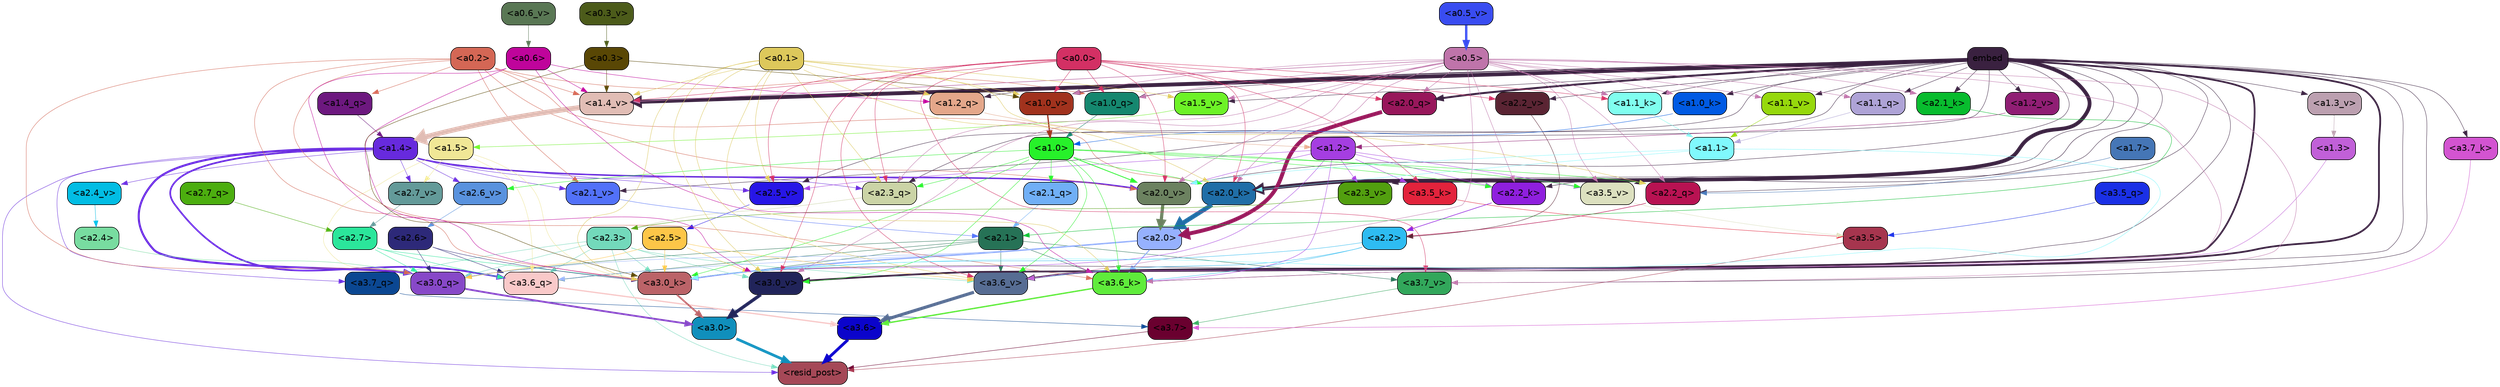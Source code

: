 strict digraph "" {
	graph [bgcolor=transparent,
		layout=dot,
		overlap=false,
		splines=true
	];
	"<a3.7>"	[color=black,
		fillcolor="#6a002f",
		fontname=Helvetica,
		shape=box,
		style="filled, rounded"];
	"<resid_post>"	[color=black,
		fillcolor="#a54857",
		fontname=Helvetica,
		shape=box,
		style="filled, rounded"];
	"<a3.7>" -> "<resid_post>"	[color="#6a002f",
		penwidth=0.6239100098609924];
	"<a3.6>"	[color=black,
		fillcolor="#0b04cb",
		fontname=Helvetica,
		shape=box,
		style="filled, rounded"];
	"<a3.6>" -> "<resid_post>"	[color="#0b04cb",
		penwidth=4.569062113761902];
	"<a3.5>"	[color=black,
		fillcolor="#a6354e",
		fontname=Helvetica,
		shape=box,
		style="filled, rounded"];
	"<a3.5>" -> "<resid_post>"	[color="#a6354e",
		penwidth=0.6];
	"<a3.0>"	[color=black,
		fillcolor="#108fbc",
		fontname=Helvetica,
		shape=box,
		style="filled, rounded"];
	"<a3.0>" -> "<resid_post>"	[color="#108fbc",
		penwidth=4.283544182777405];
	"<a2.3>"	[color=black,
		fillcolor="#73d9bb",
		fontname=Helvetica,
		shape=box,
		style="filled, rounded"];
	"<a2.3>" -> "<resid_post>"	[color="#73d9bb",
		penwidth=0.6];
	"<a3.7_q>"	[color=black,
		fillcolor="#0b4792",
		fontname=Helvetica,
		shape=box,
		style="filled, rounded"];
	"<a2.3>" -> "<a3.7_q>"	[color="#73d9bb",
		penwidth=0.6];
	"<a3.6_q>"	[color=black,
		fillcolor="#f9c9c9",
		fontname=Helvetica,
		shape=box,
		style="filled, rounded"];
	"<a2.3>" -> "<a3.6_q>"	[color="#73d9bb",
		penwidth=0.6];
	"<a3.0_q>"	[color=black,
		fillcolor="#8748c8",
		fontname=Helvetica,
		shape=box,
		style="filled, rounded"];
	"<a2.3>" -> "<a3.0_q>"	[color="#73d9bb",
		penwidth=0.6];
	"<a3.0_k>"	[color=black,
		fillcolor="#bb6368",
		fontname=Helvetica,
		shape=box,
		style="filled, rounded"];
	"<a2.3>" -> "<a3.0_k>"	[color="#73d9bb",
		penwidth=0.6];
	"<a3.6_v>"	[color=black,
		fillcolor="#576d93",
		fontname=Helvetica,
		shape=box,
		style="filled, rounded"];
	"<a2.3>" -> "<a3.6_v>"	[color="#73d9bb",
		penwidth=0.6];
	"<a3.0_v>"	[color=black,
		fillcolor="#21245a",
		fontname=Helvetica,
		shape=box,
		style="filled, rounded"];
	"<a2.3>" -> "<a3.0_v>"	[color="#73d9bb",
		penwidth=0.6];
	"<a1.4>"	[color=black,
		fillcolor="#672add",
		fontname=Helvetica,
		shape=box,
		style="filled, rounded"];
	"<a1.4>" -> "<resid_post>"	[color="#672add",
		penwidth=0.6];
	"<a1.4>" -> "<a3.7_q>"	[color="#672add",
		penwidth=0.6];
	"<a1.4>" -> "<a3.6_q>"	[color="#672add",
		penwidth=2.6908124685287476];
	"<a1.4>" -> "<a3.0_q>"	[color="#672add",
		penwidth=3.32076895236969];
	"<a2.3_q>"	[color=black,
		fillcolor="#cbd4a6",
		fontname=Helvetica,
		shape=box,
		style="filled, rounded"];
	"<a1.4>" -> "<a2.3_q>"	[color="#672add",
		penwidth=0.6];
	"<a2.7_v>"	[color=black,
		fillcolor="#639a99",
		fontname=Helvetica,
		shape=box,
		style="filled, rounded"];
	"<a1.4>" -> "<a2.7_v>"	[color="#672add",
		penwidth=0.6];
	"<a2.6_v>"	[color=black,
		fillcolor="#5992de",
		fontname=Helvetica,
		shape=box,
		style="filled, rounded"];
	"<a1.4>" -> "<a2.6_v>"	[color="#672add",
		penwidth=0.6];
	"<a2.5_v>"	[color=black,
		fillcolor="#2716e7",
		fontname=Helvetica,
		shape=box,
		style="filled, rounded"];
	"<a1.4>" -> "<a2.5_v>"	[color="#672add",
		penwidth=0.6];
	"<a2.4_v>"	[color=black,
		fillcolor="#02bde4",
		fontname=Helvetica,
		shape=box,
		style="filled, rounded"];
	"<a1.4>" -> "<a2.4_v>"	[color="#672add",
		penwidth=0.6];
	"<a2.1_v>"	[color=black,
		fillcolor="#5271f9",
		fontname=Helvetica,
		shape=box,
		style="filled, rounded"];
	"<a1.4>" -> "<a2.1_v>"	[color="#672add",
		penwidth=0.6];
	"<a2.0_v>"	[color=black,
		fillcolor="#6c8260",
		fontname=Helvetica,
		shape=box,
		style="filled, rounded"];
	"<a1.4>" -> "<a2.0_v>"	[color="#672add",
		penwidth=2.3065454959869385];
	"<a3.7_q>" -> "<a3.7>"	[color="#0b4792",
		penwidth=0.6];
	"<a3.6_q>" -> "<a3.6>"	[color="#f9c9c9",
		penwidth=2.03758105635643];
	"<a3.5_q>"	[color=black,
		fillcolor="#1a30e6",
		fontname=Helvetica,
		shape=box,
		style="filled, rounded"];
	"<a3.5_q>" -> "<a3.5>"	[color="#1a30e6",
		penwidth=0.6];
	"<a3.0_q>" -> "<a3.0>"	[color="#8748c8",
		penwidth=2.8638100624084473];
	"<a3.7_k>"	[color=black,
		fillcolor="#d354d1",
		fontname=Helvetica,
		shape=box,
		style="filled, rounded"];
	"<a3.7_k>" -> "<a3.7>"	[color="#d354d1",
		penwidth=0.6];
	"<a3.6_k>"	[color=black,
		fillcolor="#5fec3b",
		fontname=Helvetica,
		shape=box,
		style="filled, rounded"];
	"<a3.6_k>" -> "<a3.6>"	[color="#5fec3b",
		penwidth=2.174198240041733];
	"<a3.5_k>"	[color=black,
		fillcolor="#e3233c",
		fontname=Helvetica,
		shape=box,
		style="filled, rounded"];
	"<a3.5_k>" -> "<a3.5>"	[color="#e3233c",
		penwidth=0.6];
	"<a3.0_k>" -> "<a3.0>"	[color="#bb6368",
		penwidth=2.6274144649505615];
	"<a3.7_v>"	[color=black,
		fillcolor="#32a75b",
		fontname=Helvetica,
		shape=box,
		style="filled, rounded"];
	"<a3.7_v>" -> "<a3.7>"	[color="#32a75b",
		penwidth=0.6];
	"<a3.6_v>" -> "<a3.6>"	[color="#576d93",
		penwidth=5.002329230308533];
	"<a3.5_v>"	[color=black,
		fillcolor="#dce0bf",
		fontname=Helvetica,
		shape=box,
		style="filled, rounded"];
	"<a3.5_v>" -> "<a3.5>"	[color="#dce0bf",
		penwidth=0.6];
	"<a3.0_v>" -> "<a3.0>"	[color="#21245a",
		penwidth=5.188832879066467];
	"<a2.7>"	[color=black,
		fillcolor="#2be69b",
		fontname=Helvetica,
		shape=box,
		style="filled, rounded"];
	"<a2.7>" -> "<a3.6_q>"	[color="#2be69b",
		penwidth=0.6];
	"<a2.7>" -> "<a3.0_q>"	[color="#2be69b",
		penwidth=0.6];
	"<a2.7>" -> "<a3.0_k>"	[color="#2be69b",
		penwidth=0.6];
	"<a2.6>"	[color=black,
		fillcolor="#2d2979",
		fontname=Helvetica,
		shape=box,
		style="filled, rounded"];
	"<a2.6>" -> "<a3.6_q>"	[color="#2d2979",
		penwidth=0.6];
	"<a2.6>" -> "<a3.0_q>"	[color="#2d2979",
		penwidth=0.6];
	"<a2.6>" -> "<a3.0_k>"	[color="#2d2979",
		penwidth=0.6];
	"<a2.1>"	[color=black,
		fillcolor="#267256",
		fontname=Helvetica,
		shape=box,
		style="filled, rounded"];
	"<a2.1>" -> "<a3.6_q>"	[color="#267256",
		penwidth=0.6];
	"<a2.1>" -> "<a3.0_q>"	[color="#267256",
		penwidth=0.6];
	"<a2.1>" -> "<a3.6_k>"	[color="#267256",
		penwidth=0.6];
	"<a2.1>" -> "<a3.0_k>"	[color="#267256",
		penwidth=0.6];
	"<a2.1>" -> "<a3.7_v>"	[color="#267256",
		penwidth=0.6];
	"<a2.1>" -> "<a3.6_v>"	[color="#267256",
		penwidth=0.6];
	"<a2.0>"	[color=black,
		fillcolor="#96b1fe",
		fontname=Helvetica,
		shape=box,
		style="filled, rounded"];
	"<a2.0>" -> "<a3.6_q>"	[color="#96b1fe",
		penwidth=0.6];
	"<a2.0>" -> "<a3.0_q>"	[color="#96b1fe",
		penwidth=0.6];
	"<a2.0>" -> "<a3.6_k>"	[color="#96b1fe",
		penwidth=1.6254686117172241];
	"<a2.0>" -> "<a3.0_k>"	[color="#96b1fe",
		penwidth=2.182972814887762];
	"<a1.5>"	[color=black,
		fillcolor="#f0e796",
		fontname=Helvetica,
		shape=box,
		style="filled, rounded"];
	"<a1.5>" -> "<a3.6_q>"	[color="#f0e796",
		penwidth=0.6];
	"<a1.5>" -> "<a3.0_q>"	[color="#f0e796",
		penwidth=0.6];
	"<a1.5>" -> "<a3.0_k>"	[color="#f0e796",
		penwidth=0.6];
	"<a1.5>" -> "<a2.7_v>"	[color="#f0e796",
		penwidth=0.6];
	"<a2.5>"	[color=black,
		fillcolor="#fdc648",
		fontname=Helvetica,
		shape=box,
		style="filled, rounded"];
	"<a2.5>" -> "<a3.0_q>"	[color="#fdc648",
		penwidth=0.6];
	"<a2.5>" -> "<a3.0_k>"	[color="#fdc648",
		penwidth=0.6];
	"<a2.5>" -> "<a3.6_v>"	[color="#fdc648",
		penwidth=0.6];
	"<a2.5>" -> "<a3.0_v>"	[color="#fdc648",
		penwidth=0.6];
	"<a2.4>"	[color=black,
		fillcolor="#78dca0",
		fontname=Helvetica,
		shape=box,
		style="filled, rounded"];
	"<a2.4>" -> "<a3.0_q>"	[color="#78dca0",
		penwidth=0.6];
	"<a0.2>"	[color=black,
		fillcolor="#d46755",
		fontname=Helvetica,
		shape=box,
		style="filled, rounded"];
	"<a0.2>" -> "<a3.0_q>"	[color="#d46755",
		penwidth=0.6];
	"<a0.2>" -> "<a3.6_k>"	[color="#d46755",
		penwidth=0.6];
	"<a0.2>" -> "<a3.0_k>"	[color="#d46755",
		penwidth=0.6];
	"<a2.0_k>"	[color=black,
		fillcolor="#206ea7",
		fontname=Helvetica,
		shape=box,
		style="filled, rounded"];
	"<a0.2>" -> "<a2.0_k>"	[color="#d46755",
		penwidth=0.6];
	"<a0.2>" -> "<a2.1_v>"	[color="#d46755",
		penwidth=0.6];
	"<a0.2>" -> "<a2.0_v>"	[color="#d46755",
		penwidth=0.6];
	"<a1.4_q>"	[color=black,
		fillcolor="#6d187f",
		fontname=Helvetica,
		shape=box,
		style="filled, rounded"];
	"<a0.2>" -> "<a1.4_q>"	[color="#d46755",
		penwidth=0.6];
	"<a1.0_q>"	[color=black,
		fillcolor="#15876f",
		fontname=Helvetica,
		shape=box,
		style="filled, rounded"];
	"<a0.2>" -> "<a1.0_q>"	[color="#d46755",
		penwidth=0.6];
	"<a1.4_v>"	[color=black,
		fillcolor="#e1bdb5",
		fontname=Helvetica,
		shape=box,
		style="filled, rounded"];
	"<a0.2>" -> "<a1.4_v>"	[color="#d46755",
		penwidth=0.6];
	embed	[color=black,
		fillcolor="#3a2140",
		fontname=Helvetica,
		shape=box,
		style="filled, rounded"];
	embed -> "<a3.7_k>"	[color="#3a2140",
		penwidth=0.6];
	embed -> "<a3.6_k>"	[color="#3a2140",
		penwidth=0.6];
	embed -> "<a3.0_k>"	[color="#3a2140",
		penwidth=0.6];
	embed -> "<a3.7_v>"	[color="#3a2140",
		penwidth=0.6];
	embed -> "<a3.6_v>"	[color="#3a2140",
		penwidth=2.809220314025879];
	embed -> "<a3.5_v>"	[color="#3a2140",
		penwidth=0.6];
	embed -> "<a3.0_v>"	[color="#3a2140",
		penwidth=2.754121422767639];
	embed -> "<a2.3_q>"	[color="#3a2140",
		penwidth=0.6];
	"<a2.2_q>"	[color=black,
		fillcolor="#b81252",
		fontname=Helvetica,
		shape=box,
		style="filled, rounded"];
	embed -> "<a2.2_q>"	[color="#3a2140",
		penwidth=0.6];
	"<a2.0_q>"	[color=black,
		fillcolor="#98175b",
		fontname=Helvetica,
		shape=box,
		style="filled, rounded"];
	embed -> "<a2.0_q>"	[color="#3a2140",
		penwidth=3.102177858352661];
	"<a2.2_k>"	[color=black,
		fillcolor="#8f1fde",
		fontname=Helvetica,
		shape=box,
		style="filled, rounded"];
	embed -> "<a2.2_k>"	[color="#3a2140",
		penwidth=0.6805839538574219];
	"<a2.1_k>"	[color=black,
		fillcolor="#08bc2e",
		fontname=Helvetica,
		shape=box,
		style="filled, rounded"];
	embed -> "<a2.1_k>"	[color="#3a2140",
		penwidth=0.6];
	embed -> "<a2.0_k>"	[color="#3a2140",
		penwidth=5.977519929409027];
	embed -> "<a2.5_v>"	[color="#3a2140",
		penwidth=0.6];
	"<a2.3_v>"	[color=black,
		fillcolor="#529f0f",
		fontname=Helvetica,
		shape=box,
		style="filled, rounded"];
	embed -> "<a2.3_v>"	[color="#3a2140",
		penwidth=0.6];
	"<a2.2_v>"	[color=black,
		fillcolor="#5a2433",
		fontname=Helvetica,
		shape=box,
		style="filled, rounded"];
	embed -> "<a2.2_v>"	[color="#3a2140",
		penwidth=0.6436443328857422];
	embed -> "<a2.1_v>"	[color="#3a2140",
		penwidth=0.6];
	embed -> "<a2.0_v>"	[color="#3a2140",
		penwidth=0.6];
	"<a1.2_q>"	[color=black,
		fillcolor="#e4a78a",
		fontname=Helvetica,
		shape=box,
		style="filled, rounded"];
	embed -> "<a1.2_q>"	[color="#3a2140",
		penwidth=0.6224298477172852];
	"<a1.1_q>"	[color=black,
		fillcolor="#aea3d6",
		fontname=Helvetica,
		shape=box,
		style="filled, rounded"];
	embed -> "<a1.1_q>"	[color="#3a2140",
		penwidth=0.6];
	embed -> "<a1.0_q>"	[color="#3a2140",
		penwidth=0.6];
	"<a1.1_k>"	[color=black,
		fillcolor="#80feef",
		fontname=Helvetica,
		shape=box,
		style="filled, rounded"];
	embed -> "<a1.1_k>"	[color="#3a2140",
		penwidth=0.6];
	"<a1.0_k>"	[color=black,
		fillcolor="#005ae3",
		fontname=Helvetica,
		shape=box,
		style="filled, rounded"];
	embed -> "<a1.0_k>"	[color="#3a2140",
		penwidth=0.6];
	"<a1.5_v>"	[color=black,
		fillcolor="#6df227",
		fontname=Helvetica,
		shape=box,
		style="filled, rounded"];
	embed -> "<a1.5_v>"	[color="#3a2140",
		penwidth=0.6];
	embed -> "<a1.4_v>"	[color="#3a2140",
		penwidth=6.155339062213898];
	"<a1.3_v>"	[color=black,
		fillcolor="#bca0b0",
		fontname=Helvetica,
		shape=box,
		style="filled, rounded"];
	embed -> "<a1.3_v>"	[color="#3a2140",
		penwidth=0.6];
	"<a1.2_v>"	[color=black,
		fillcolor="#901e74",
		fontname=Helvetica,
		shape=box,
		style="filled, rounded"];
	embed -> "<a1.2_v>"	[color="#3a2140",
		penwidth=0.6];
	"<a1.1_v>"	[color=black,
		fillcolor="#96d80c",
		fontname=Helvetica,
		shape=box,
		style="filled, rounded"];
	embed -> "<a1.1_v>"	[color="#3a2140",
		penwidth=0.6];
	"<a1.0_v>"	[color=black,
		fillcolor="#a1321d",
		fontname=Helvetica,
		shape=box,
		style="filled, rounded"];
	embed -> "<a1.0_v>"	[color="#3a2140",
		penwidth=1.3890299797058105];
	"<a2.2>"	[color=black,
		fillcolor="#2ebcf2",
		fontname=Helvetica,
		shape=box,
		style="filled, rounded"];
	"<a2.2>" -> "<a3.6_k>"	[color="#2ebcf2",
		penwidth=0.6];
	"<a2.2>" -> "<a3.0_k>"	[color="#2ebcf2",
		penwidth=0.6065438985824585];
	"<a2.2>" -> "<a3.6_v>"	[color="#2ebcf2",
		penwidth=0.6];
	"<a1.2>"	[color=black,
		fillcolor="#a53ee1",
		fontname=Helvetica,
		shape=box,
		style="filled, rounded"];
	"<a1.2>" -> "<a3.6_k>"	[color="#a53ee1",
		penwidth=0.6];
	"<a1.2>" -> "<a3.5_k>"	[color="#a53ee1",
		penwidth=0.6];
	"<a1.2>" -> "<a3.0_k>"	[color="#a53ee1",
		penwidth=0.6];
	"<a1.2>" -> "<a3.5_v>"	[color="#a53ee1",
		penwidth=0.6];
	"<a1.2>" -> "<a2.2_k>"	[color="#a53ee1",
		penwidth=0.6];
	"<a1.2>" -> "<a2.5_v>"	[color="#a53ee1",
		penwidth=0.6];
	"<a1.2>" -> "<a2.3_v>"	[color="#a53ee1",
		penwidth=0.6];
	"<a1.2>" -> "<a2.0_v>"	[color="#a53ee1",
		penwidth=0.6];
	"<a1.0>"	[color=black,
		fillcolor="#27f12a",
		fontname=Helvetica,
		shape=box,
		style="filled, rounded"];
	"<a1.0>" -> "<a3.6_k>"	[color="#27f12a",
		penwidth=0.6];
	"<a1.0>" -> "<a3.0_k>"	[color="#27f12a",
		penwidth=0.6];
	"<a1.0>" -> "<a3.6_v>"	[color="#27f12a",
		penwidth=0.6];
	"<a1.0>" -> "<a3.5_v>"	[color="#27f12a",
		penwidth=0.6];
	"<a1.0>" -> "<a3.0_v>"	[color="#27f12a",
		penwidth=0.6];
	"<a1.0>" -> "<a2.3_q>"	[color="#27f12a",
		penwidth=0.6];
	"<a1.0>" -> "<a2.2_q>"	[color="#27f12a",
		penwidth=0.6];
	"<a2.1_q>"	[color=black,
		fillcolor="#70aff6",
		fontname=Helvetica,
		shape=box,
		style="filled, rounded"];
	"<a1.0>" -> "<a2.1_q>"	[color="#27f12a",
		penwidth=0.6];
	"<a1.0>" -> "<a2.2_k>"	[color="#27f12a",
		penwidth=0.6];
	"<a1.0>" -> "<a2.0_k>"	[color="#27f12a",
		penwidth=0.6];
	"<a1.0>" -> "<a2.6_v>"	[color="#27f12a",
		penwidth=0.6];
	"<a1.0>" -> "<a2.0_v>"	[color="#27f12a",
		penwidth=1.2192587852478027];
	"<a0.6>"	[color=black,
		fillcolor="#bf049b",
		fontname=Helvetica,
		shape=box,
		style="filled, rounded"];
	"<a0.6>" -> "<a3.6_k>"	[color="#bf049b",
		penwidth=0.6];
	"<a0.6>" -> "<a3.0_k>"	[color="#bf049b",
		penwidth=0.6];
	"<a0.6>" -> "<a3.0_v>"	[color="#bf049b",
		penwidth=0.6];
	"<a0.6>" -> "<a1.2_q>"	[color="#bf049b",
		penwidth=0.6];
	"<a0.6>" -> "<a1.4_v>"	[color="#bf049b",
		penwidth=0.6];
	"<a0.5>"	[color=black,
		fillcolor="#bf74aa",
		fontname=Helvetica,
		shape=box,
		style="filled, rounded"];
	"<a0.5>" -> "<a3.6_k>"	[color="#bf74aa",
		penwidth=0.6];
	"<a0.5>" -> "<a3.7_v>"	[color="#bf74aa",
		penwidth=0.6];
	"<a0.5>" -> "<a3.6_v>"	[color="#bf74aa",
		penwidth=0.6];
	"<a0.5>" -> "<a3.5_v>"	[color="#bf74aa",
		penwidth=0.6];
	"<a0.5>" -> "<a3.0_v>"	[color="#bf74aa",
		penwidth=0.6120390892028809];
	"<a0.5>" -> "<a2.3_q>"	[color="#bf74aa",
		penwidth=0.6];
	"<a0.5>" -> "<a2.2_q>"	[color="#bf74aa",
		penwidth=0.6];
	"<a0.5>" -> "<a2.0_q>"	[color="#bf74aa",
		penwidth=0.6];
	"<a0.5>" -> "<a2.2_k>"	[color="#bf74aa",
		penwidth=0.6];
	"<a0.5>" -> "<a2.1_k>"	[color="#bf74aa",
		penwidth=0.6];
	"<a0.5>" -> "<a2.0_k>"	[color="#bf74aa",
		penwidth=0.658348560333252];
	"<a0.5>" -> "<a2.0_v>"	[color="#bf74aa",
		penwidth=0.6];
	"<a0.5>" -> "<a1.1_q>"	[color="#bf74aa",
		penwidth=0.6];
	"<a0.5>" -> "<a1.0_q>"	[color="#bf74aa",
		penwidth=0.6];
	"<a0.5>" -> "<a1.1_k>"	[color="#bf74aa",
		penwidth=0.6];
	"<a0.5>" -> "<a1.0_k>"	[color="#bf74aa",
		penwidth=0.6];
	"<a0.5>" -> "<a1.5_v>"	[color="#bf74aa",
		penwidth=0.6];
	"<a0.5>" -> "<a1.4_v>"	[color="#bf74aa",
		penwidth=0.9002184867858887];
	"<a0.5>" -> "<a1.1_v>"	[color="#bf74aa",
		penwidth=0.6];
	"<a0.5>" -> "<a1.0_v>"	[color="#bf74aa",
		penwidth=0.6];
	"<a0.1>"	[color=black,
		fillcolor="#ddc85b",
		fontname=Helvetica,
		shape=box,
		style="filled, rounded"];
	"<a0.1>" -> "<a3.6_k>"	[color="#ddc85b",
		penwidth=0.6];
	"<a0.1>" -> "<a3.0_k>"	[color="#ddc85b",
		penwidth=0.6];
	"<a0.1>" -> "<a3.6_v>"	[color="#ddc85b",
		penwidth=0.6];
	"<a0.1>" -> "<a3.0_v>"	[color="#ddc85b",
		penwidth=0.6];
	"<a0.1>" -> "<a2.3_q>"	[color="#ddc85b",
		penwidth=0.6];
	"<a0.1>" -> "<a2.2_q>"	[color="#ddc85b",
		penwidth=0.6];
	"<a0.1>" -> "<a2.0_k>"	[color="#ddc85b",
		penwidth=0.6];
	"<a0.1>" -> "<a2.5_v>"	[color="#ddc85b",
		penwidth=0.6];
	"<a0.1>" -> "<a1.2_q>"	[color="#ddc85b",
		penwidth=0.6];
	"<a0.1>" -> "<a1.5_v>"	[color="#ddc85b",
		penwidth=0.6];
	"<a0.1>" -> "<a1.4_v>"	[color="#ddc85b",
		penwidth=0.6];
	"<a0.1>" -> "<a1.0_v>"	[color="#ddc85b",
		penwidth=0.6];
	"<a0.0>"	[color=black,
		fillcolor="#d33064",
		fontname=Helvetica,
		shape=box,
		style="filled, rounded"];
	"<a0.0>" -> "<a3.5_k>"	[color="#d33064",
		penwidth=0.6];
	"<a0.0>" -> "<a3.7_v>"	[color="#d33064",
		penwidth=0.6];
	"<a0.0>" -> "<a3.6_v>"	[color="#d33064",
		penwidth=0.6];
	"<a0.0>" -> "<a3.0_v>"	[color="#d33064",
		penwidth=0.6];
	"<a0.0>" -> "<a2.3_q>"	[color="#d33064",
		penwidth=0.6];
	"<a0.0>" -> "<a2.0_q>"	[color="#d33064",
		penwidth=0.6];
	"<a0.0>" -> "<a2.0_k>"	[color="#d33064",
		penwidth=0.6];
	"<a0.0>" -> "<a2.5_v>"	[color="#d33064",
		penwidth=0.6];
	"<a0.0>" -> "<a2.2_v>"	[color="#d33064",
		penwidth=0.6];
	"<a0.0>" -> "<a2.0_v>"	[color="#d33064",
		penwidth=0.6];
	"<a0.0>" -> "<a1.0_q>"	[color="#d33064",
		penwidth=0.6];
	"<a0.0>" -> "<a1.1_k>"	[color="#d33064",
		penwidth=0.6];
	"<a0.0>" -> "<a1.4_v>"	[color="#d33064",
		penwidth=0.6];
	"<a0.0>" -> "<a1.0_v>"	[color="#d33064",
		penwidth=0.6];
	"<a1.1>"	[color=black,
		fillcolor="#80f9fd",
		fontname=Helvetica,
		shape=box,
		style="filled, rounded"];
	"<a1.1>" -> "<a3.0_k>"	[color="#80f9fd",
		penwidth=0.6];
	"<a1.1>" -> "<a2.0_k>"	[color="#80f9fd",
		penwidth=0.6];
	"<a1.1>" -> "<a2.0_v>"	[color="#80f9fd",
		penwidth=0.6];
	"<a0.3>"	[color=black,
		fillcolor="#594705",
		fontname=Helvetica,
		shape=box,
		style="filled, rounded"];
	"<a0.3>" -> "<a3.0_k>"	[color="#594705",
		penwidth=0.6];
	"<a0.3>" -> "<a1.4_v>"	[color="#594705",
		penwidth=0.6];
	"<a0.3>" -> "<a1.0_v>"	[color="#594705",
		penwidth=0.6];
	"<a1.3>"	[color=black,
		fillcolor="#c160d8",
		fontname=Helvetica,
		shape=box,
		style="filled, rounded"];
	"<a1.3>" -> "<a3.6_v>"	[color="#c160d8",
		penwidth=0.6];
	"<a2.7_q>"	[color=black,
		fillcolor="#4cae0f",
		fontname=Helvetica,
		shape=box,
		style="filled, rounded"];
	"<a2.7_q>" -> "<a2.7>"	[color="#4cae0f",
		penwidth=0.6];
	"<a2.3_q>" -> "<a2.3>"	[color="#cbd4a6",
		penwidth=0.6];
	"<a2.2_q>" -> "<a2.2>"	[color="#b81252",
		penwidth=0.7585353851318359];
	"<a2.1_q>" -> "<a2.1>"	[color="#70aff6",
		penwidth=0.6];
	"<a2.0_q>" -> "<a2.0>"	[color="#98175b",
		penwidth=6.189085364341736];
	"<a2.2_k>" -> "<a2.2>"	[color="#8f1fde",
		penwidth=0.87534499168396];
	"<a2.1_k>" -> "<a2.1>"	[color="#08bc2e",
		penwidth=0.6];
	"<a2.0_k>" -> "<a2.0>"	[color="#206ea7",
		penwidth=7.056803464889526];
	"<a2.7_v>" -> "<a2.7>"	[color="#639a99",
		penwidth=0.6];
	"<a2.6_v>" -> "<a2.6>"	[color="#5992de",
		penwidth=0.6];
	"<a2.5_v>" -> "<a2.5>"	[color="#2716e7",
		penwidth=0.6];
	"<a2.4_v>" -> "<a2.4>"	[color="#02bde4",
		penwidth=0.6];
	"<a2.3_v>" -> "<a2.3>"	[color="#529f0f",
		penwidth=0.6];
	"<a2.2_v>" -> "<a2.2>"	[color="#5a2433",
		penwidth=0.6];
	"<a2.1_v>" -> "<a2.1>"	[color="#5271f9",
		penwidth=0.6];
	"<a2.0_v>" -> "<a2.0>"	[color="#6c8260",
		penwidth=5.12138295173645];
	"<a1.7>"	[color=black,
		fillcolor="#4576b6",
		fontname=Helvetica,
		shape=box,
		style="filled, rounded"];
	"<a1.7>" -> "<a2.2_q>"	[color="#4576b6",
		penwidth=0.6];
	"<a1.4_q>" -> "<a1.4>"	[color="#6d187f",
		penwidth=0.6];
	"<a1.2_q>" -> "<a1.2>"	[color="#e4a78a",
		penwidth=0.6036911010742188];
	"<a1.1_q>" -> "<a1.1>"	[color="#aea3d6",
		penwidth=0.6];
	"<a1.0_q>" -> "<a1.0>"	[color="#15876f",
		penwidth=0.6];
	"<a1.1_k>" -> "<a1.1>"	[color="#80feef",
		penwidth=0.6];
	"<a1.0_k>" -> "<a1.0>"	[color="#005ae3",
		penwidth=0.6];
	"<a1.5_v>" -> "<a1.5>"	[color="#6df227",
		penwidth=0.6];
	"<a1.4_v>" -> "<a1.4>"	[color="#e1bdb5",
		penwidth=7.850657939910889];
	"<a1.3_v>" -> "<a1.3>"	[color="#bca0b0",
		penwidth=0.6];
	"<a1.2_v>" -> "<a1.2>"	[color="#901e74",
		penwidth=0.6];
	"<a1.1_v>" -> "<a1.1>"	[color="#96d80c",
		penwidth=0.6];
	"<a1.0_v>" -> "<a1.0>"	[color="#a1321d",
		penwidth=2.021620035171509];
	"<a0.6_v>"	[color=black,
		fillcolor="#597754",
		fontname=Helvetica,
		shape=box,
		style="filled, rounded"];
	"<a0.6_v>" -> "<a0.6>"	[color="#597754",
		penwidth=0.6];
	"<a0.5_v>"	[color=black,
		fillcolor="#394cf1",
		fontname=Helvetica,
		shape=box,
		style="filled, rounded"];
	"<a0.5_v>" -> "<a0.5>"	[color="#394cf1",
		penwidth=3.7172799110412598];
	"<a0.3_v>"	[color=black,
		fillcolor="#4c5b1a",
		fontname=Helvetica,
		shape=box,
		style="filled, rounded"];
	"<a0.3_v>" -> "<a0.3>"	[color="#4c5b1a",
		penwidth=0.6];
}
